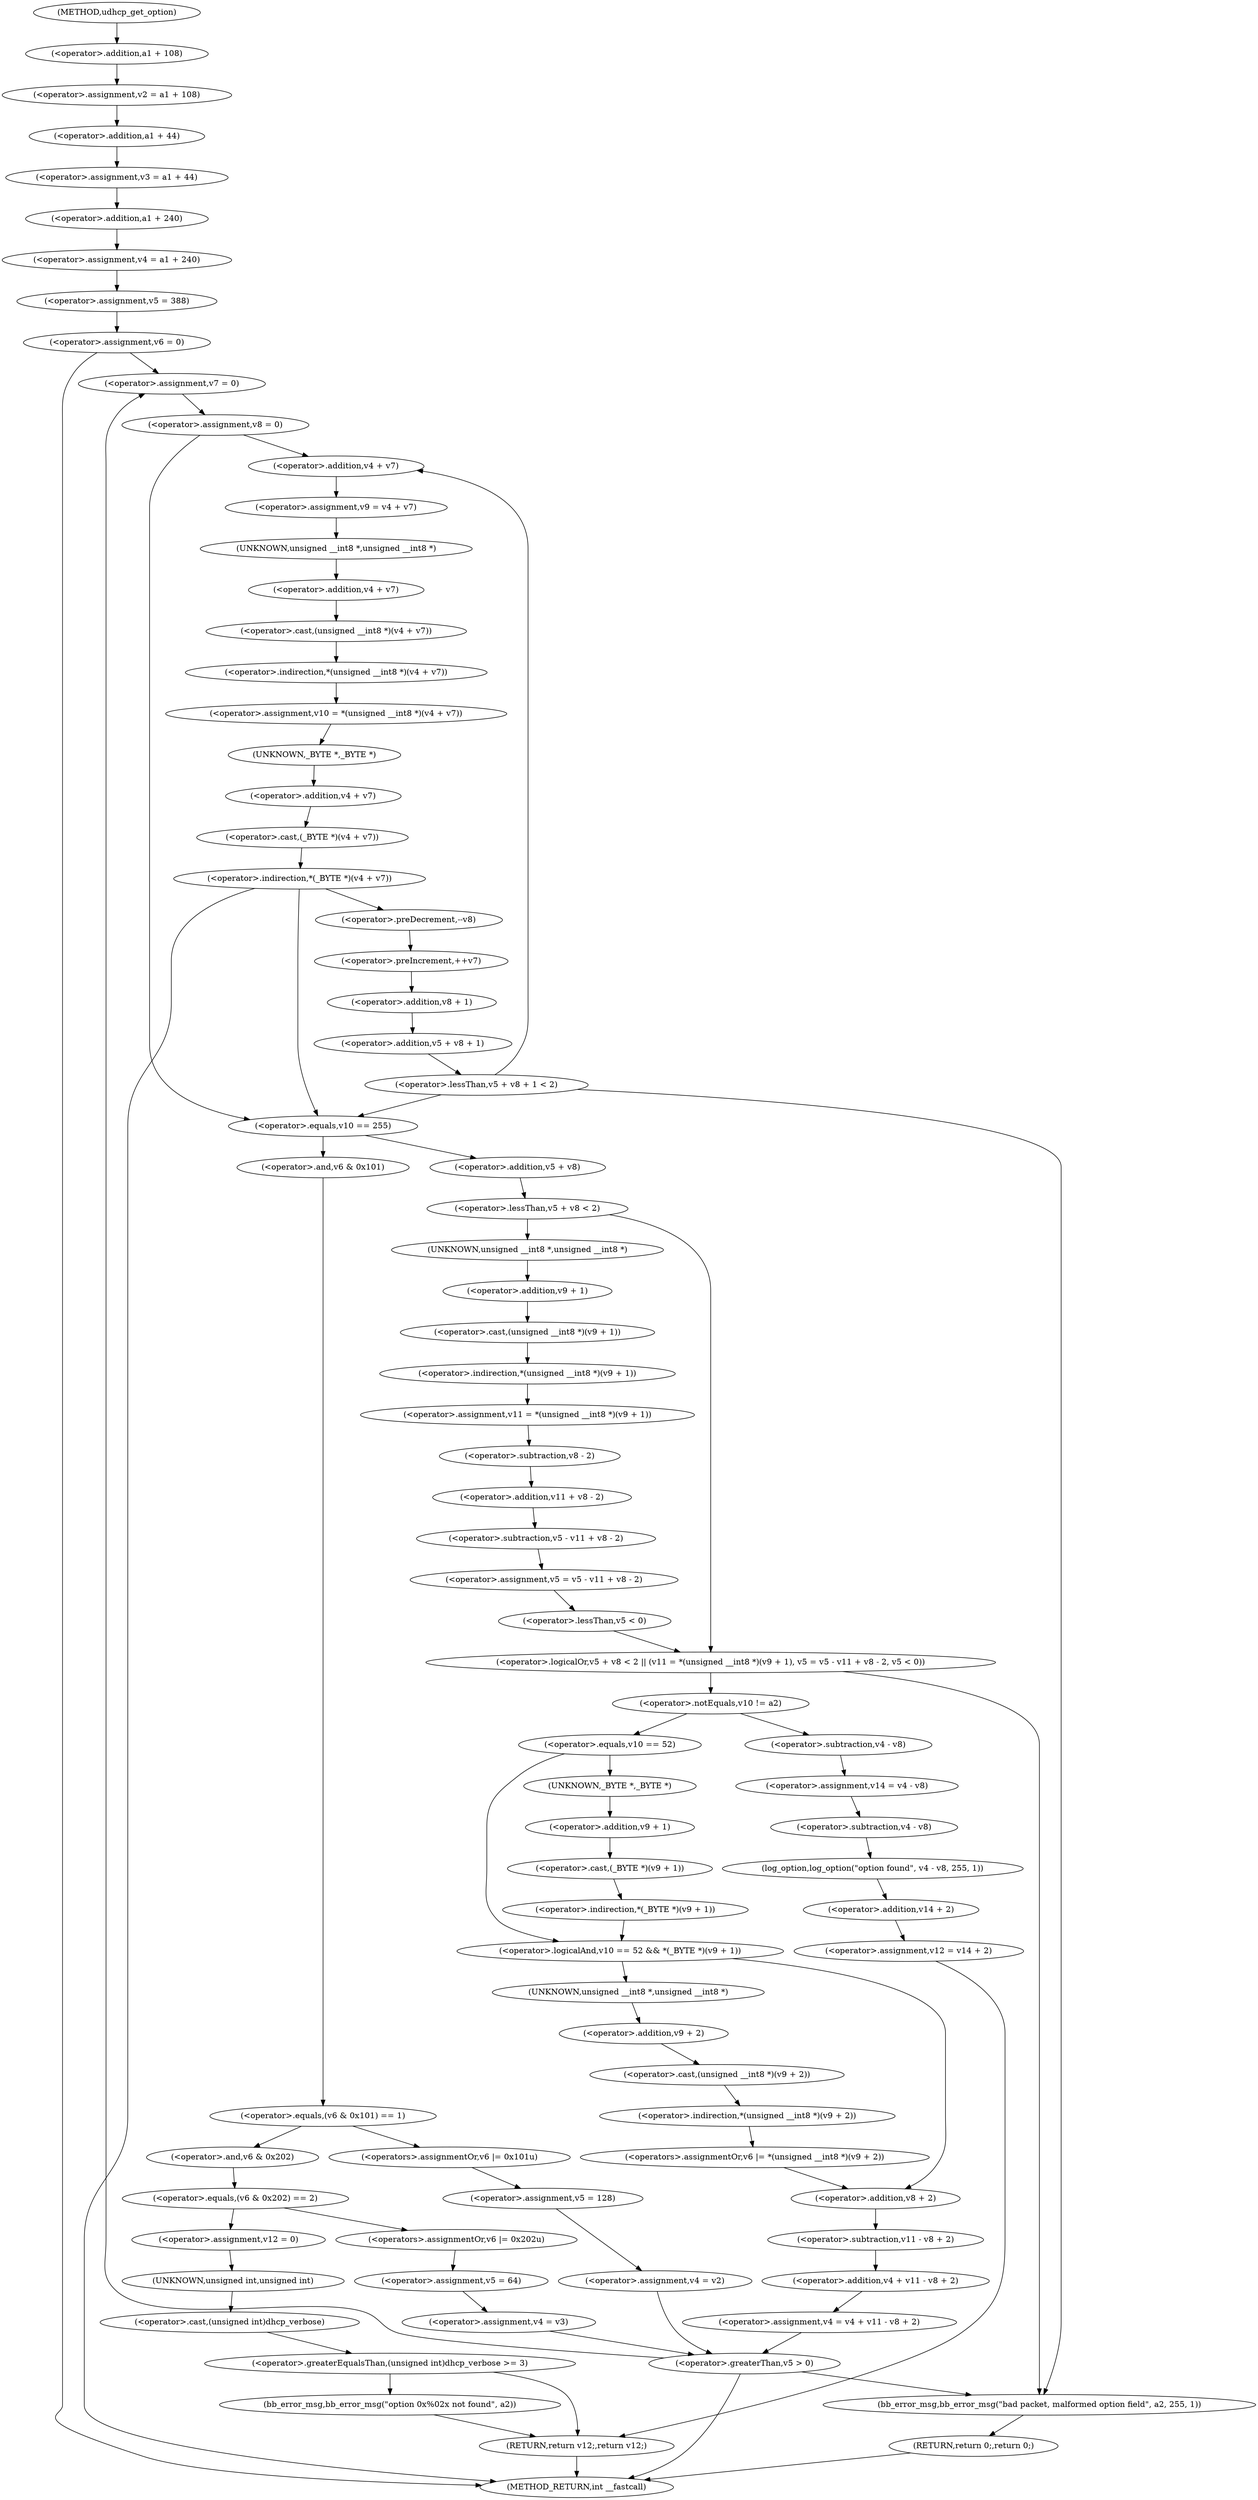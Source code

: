 digraph udhcp_get_option {  
"1000129" [label = "(<operator>.assignment,v2 = a1 + 108)" ]
"1000131" [label = "(<operator>.addition,a1 + 108)" ]
"1000134" [label = "(<operator>.assignment,v3 = a1 + 44)" ]
"1000136" [label = "(<operator>.addition,a1 + 44)" ]
"1000139" [label = "(<operator>.assignment,v4 = a1 + 240)" ]
"1000141" [label = "(<operator>.addition,a1 + 240)" ]
"1000144" [label = "(<operator>.assignment,v5 = 388)" ]
"1000147" [label = "(<operator>.assignment,v6 = 0)" ]
"1000153" [label = "(<operator>.assignment,v7 = 0)" ]
"1000156" [label = "(<operator>.assignment,v8 = 0)" ]
"1000162" [label = "(<operator>.assignment,v9 = v4 + v7)" ]
"1000164" [label = "(<operator>.addition,v4 + v7)" ]
"1000167" [label = "(<operator>.assignment,v10 = *(unsigned __int8 *)(v4 + v7))" ]
"1000169" [label = "(<operator>.indirection,*(unsigned __int8 *)(v4 + v7))" ]
"1000170" [label = "(<operator>.cast,(unsigned __int8 *)(v4 + v7))" ]
"1000171" [label = "(UNKNOWN,unsigned __int8 *,unsigned __int8 *)" ]
"1000172" [label = "(<operator>.addition,v4 + v7)" ]
"1000176" [label = "(<operator>.indirection,*(_BYTE *)(v4 + v7))" ]
"1000177" [label = "(<operator>.cast,(_BYTE *)(v4 + v7))" ]
"1000178" [label = "(UNKNOWN,_BYTE *,_BYTE *)" ]
"1000179" [label = "(<operator>.addition,v4 + v7)" ]
"1000183" [label = "(<operator>.preDecrement,--v8)" ]
"1000185" [label = "(<operator>.preIncrement,++v7)" ]
"1000188" [label = "(<operator>.lessThan,v5 + v8 + 1 < 2)" ]
"1000189" [label = "(<operator>.addition,v5 + v8 + 1)" ]
"1000191" [label = "(<operator>.addition,v8 + 1)" ]
"1000197" [label = "(<operator>.equals,v10 == 255)" ]
"1000202" [label = "(<operator>.equals,(v6 & 0x101) == 1)" ]
"1000203" [label = "(<operator>.and,v6 & 0x101)" ]
"1000208" [label = "(<operators>.assignmentOr,v6 |= 0x101u)" ]
"1000211" [label = "(<operator>.assignment,v5 = 128)" ]
"1000214" [label = "(<operator>.assignment,v4 = v2)" ]
"1000219" [label = "(<operator>.equals,(v6 & 0x202) == 2)" ]
"1000220" [label = "(<operator>.and,v6 & 0x202)" ]
"1000225" [label = "(<operators>.assignmentOr,v6 |= 0x202u)" ]
"1000228" [label = "(<operator>.assignment,v5 = 64)" ]
"1000231" [label = "(<operator>.assignment,v4 = v3)" ]
"1000235" [label = "(<operator>.assignment,v12 = 0)" ]
"1000239" [label = "(<operator>.greaterEqualsThan,(unsigned int)dhcp_verbose >= 3)" ]
"1000240" [label = "(<operator>.cast,(unsigned int)dhcp_verbose)" ]
"1000241" [label = "(UNKNOWN,unsigned int,unsigned int)" ]
"1000244" [label = "(bb_error_msg,bb_error_msg(\"option 0x%02x not found\", a2))" ]
"1000250" [label = "(<operator>.logicalOr,v5 + v8 < 2 || (v11 = *(unsigned __int8 *)(v9 + 1), v5 = v5 - v11 + v8 - 2, v5 < 0))" ]
"1000251" [label = "(<operator>.lessThan,v5 + v8 < 2)" ]
"1000252" [label = "(<operator>.addition,v5 + v8)" ]
"1000257" [label = "(<operator>.assignment,v11 = *(unsigned __int8 *)(v9 + 1))" ]
"1000259" [label = "(<operator>.indirection,*(unsigned __int8 *)(v9 + 1))" ]
"1000260" [label = "(<operator>.cast,(unsigned __int8 *)(v9 + 1))" ]
"1000261" [label = "(UNKNOWN,unsigned __int8 *,unsigned __int8 *)" ]
"1000262" [label = "(<operator>.addition,v9 + 1)" ]
"1000266" [label = "(<operator>.assignment,v5 = v5 - v11 + v8 - 2)" ]
"1000268" [label = "(<operator>.subtraction,v5 - v11 + v8 - 2)" ]
"1000270" [label = "(<operator>.addition,v11 + v8 - 2)" ]
"1000272" [label = "(<operator>.subtraction,v8 - 2)" ]
"1000275" [label = "(<operator>.lessThan,v5 < 0)" ]
"1000280" [label = "(bb_error_msg,bb_error_msg(\"bad packet, malformed option field\", a2, 255, 1))" ]
"1000285" [label = "(RETURN,return 0;,return 0;)" ]
"1000288" [label = "(<operator>.notEquals,v10 != a2)" ]
"1000293" [label = "(<operator>.logicalAnd,v10 == 52 && *(_BYTE *)(v9 + 1))" ]
"1000294" [label = "(<operator>.equals,v10 == 52)" ]
"1000297" [label = "(<operator>.indirection,*(_BYTE *)(v9 + 1))" ]
"1000298" [label = "(<operator>.cast,(_BYTE *)(v9 + 1))" ]
"1000299" [label = "(UNKNOWN,_BYTE *,_BYTE *)" ]
"1000300" [label = "(<operator>.addition,v9 + 1)" ]
"1000303" [label = "(<operators>.assignmentOr,v6 |= *(unsigned __int8 *)(v9 + 2))" ]
"1000305" [label = "(<operator>.indirection,*(unsigned __int8 *)(v9 + 2))" ]
"1000306" [label = "(<operator>.cast,(unsigned __int8 *)(v9 + 2))" ]
"1000307" [label = "(UNKNOWN,unsigned __int8 *,unsigned __int8 *)" ]
"1000308" [label = "(<operator>.addition,v9 + 2)" ]
"1000311" [label = "(<operator>.assignment,v4 = v4 + v11 - v8 + 2)" ]
"1000313" [label = "(<operator>.addition,v4 + v11 - v8 + 2)" ]
"1000315" [label = "(<operator>.subtraction,v11 - v8 + 2)" ]
"1000317" [label = "(<operator>.addition,v8 + 2)" ]
"1000322" [label = "(<operator>.greaterThan,v5 > 0)" ]
"1000327" [label = "(<operator>.assignment,v14 = v4 - v8)" ]
"1000329" [label = "(<operator>.subtraction,v4 - v8)" ]
"1000332" [label = "(log_option,log_option(\"option found\", v4 - v8, 255, 1))" ]
"1000334" [label = "(<operator>.subtraction,v4 - v8)" ]
"1000339" [label = "(<operator>.assignment,v12 = v14 + 2)" ]
"1000341" [label = "(<operator>.addition,v14 + 2)" ]
"1000344" [label = "(RETURN,return v12;,return v12;)" ]
"1000113" [label = "(METHOD,udhcp_get_option)" ]
"1000346" [label = "(METHOD_RETURN,int __fastcall)" ]
  "1000129" -> "1000136" 
  "1000131" -> "1000129" 
  "1000134" -> "1000141" 
  "1000136" -> "1000134" 
  "1000139" -> "1000144" 
  "1000141" -> "1000139" 
  "1000144" -> "1000147" 
  "1000147" -> "1000346" 
  "1000147" -> "1000153" 
  "1000153" -> "1000156" 
  "1000156" -> "1000164" 
  "1000156" -> "1000197" 
  "1000162" -> "1000171" 
  "1000164" -> "1000162" 
  "1000167" -> "1000178" 
  "1000169" -> "1000167" 
  "1000170" -> "1000169" 
  "1000171" -> "1000172" 
  "1000172" -> "1000170" 
  "1000176" -> "1000346" 
  "1000176" -> "1000197" 
  "1000176" -> "1000183" 
  "1000177" -> "1000176" 
  "1000178" -> "1000179" 
  "1000179" -> "1000177" 
  "1000183" -> "1000185" 
  "1000185" -> "1000191" 
  "1000188" -> "1000164" 
  "1000188" -> "1000197" 
  "1000188" -> "1000280" 
  "1000189" -> "1000188" 
  "1000191" -> "1000189" 
  "1000197" -> "1000203" 
  "1000197" -> "1000252" 
  "1000202" -> "1000208" 
  "1000202" -> "1000220" 
  "1000203" -> "1000202" 
  "1000208" -> "1000211" 
  "1000211" -> "1000214" 
  "1000214" -> "1000322" 
  "1000219" -> "1000225" 
  "1000219" -> "1000235" 
  "1000220" -> "1000219" 
  "1000225" -> "1000228" 
  "1000228" -> "1000231" 
  "1000231" -> "1000322" 
  "1000235" -> "1000241" 
  "1000239" -> "1000244" 
  "1000239" -> "1000344" 
  "1000240" -> "1000239" 
  "1000241" -> "1000240" 
  "1000244" -> "1000344" 
  "1000250" -> "1000280" 
  "1000250" -> "1000288" 
  "1000251" -> "1000250" 
  "1000251" -> "1000261" 
  "1000252" -> "1000251" 
  "1000257" -> "1000272" 
  "1000259" -> "1000257" 
  "1000260" -> "1000259" 
  "1000261" -> "1000262" 
  "1000262" -> "1000260" 
  "1000266" -> "1000275" 
  "1000268" -> "1000266" 
  "1000270" -> "1000268" 
  "1000272" -> "1000270" 
  "1000275" -> "1000250" 
  "1000280" -> "1000285" 
  "1000285" -> "1000346" 
  "1000288" -> "1000294" 
  "1000288" -> "1000329" 
  "1000293" -> "1000307" 
  "1000293" -> "1000317" 
  "1000294" -> "1000299" 
  "1000294" -> "1000293" 
  "1000297" -> "1000293" 
  "1000298" -> "1000297" 
  "1000299" -> "1000300" 
  "1000300" -> "1000298" 
  "1000303" -> "1000317" 
  "1000305" -> "1000303" 
  "1000306" -> "1000305" 
  "1000307" -> "1000308" 
  "1000308" -> "1000306" 
  "1000311" -> "1000322" 
  "1000313" -> "1000311" 
  "1000315" -> "1000313" 
  "1000317" -> "1000315" 
  "1000322" -> "1000346" 
  "1000322" -> "1000153" 
  "1000322" -> "1000280" 
  "1000327" -> "1000334" 
  "1000329" -> "1000327" 
  "1000332" -> "1000341" 
  "1000334" -> "1000332" 
  "1000339" -> "1000344" 
  "1000341" -> "1000339" 
  "1000344" -> "1000346" 
  "1000113" -> "1000131" 
}

